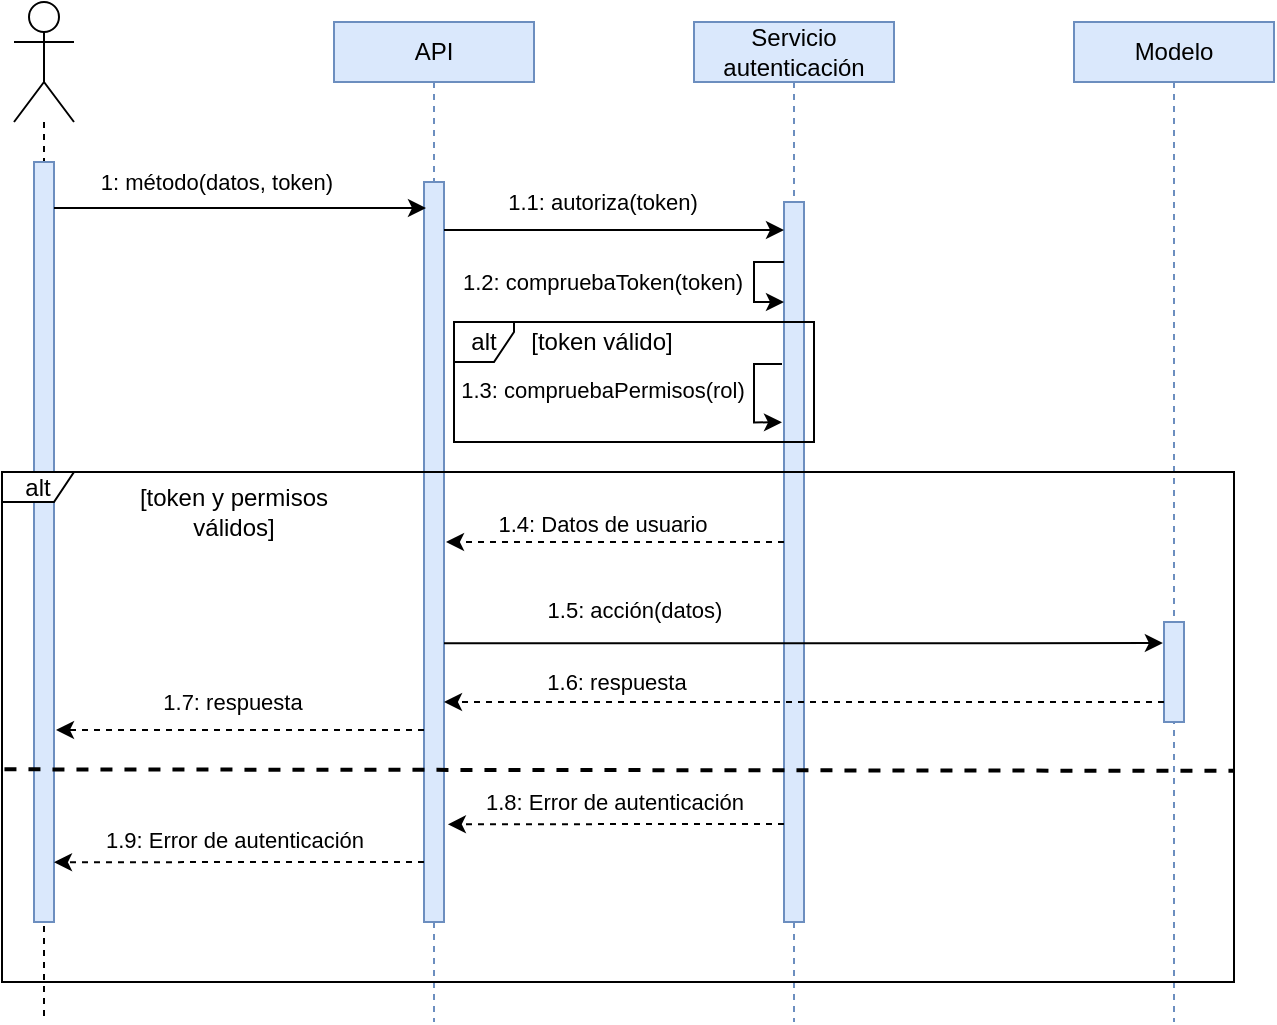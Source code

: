 <mxfile version="14.5.10" type="device"><diagram id="9-YNZvSUs1vkJCp9cxl3" name="Page-1"><mxGraphModel dx="1422" dy="809" grid="1" gridSize="10" guides="1" tooltips="1" connect="1" arrows="1" fold="1" page="1" pageScale="1" pageWidth="827" pageHeight="1169" math="0" shadow="0"><root><mxCell id="0"/><mxCell id="1" parent="0"/><mxCell id="ds_R7acV1yjQgHGQ___--1" value="" style="shape=umlLifeline;participant=umlActor;perimeter=lifelinePerimeter;whiteSpace=wrap;html=1;container=1;collapsible=0;recursiveResize=0;verticalAlign=top;spacingTop=36;outlineConnect=0;size=60;" vertex="1" parent="1"><mxGeometry x="120" y="110" width="30" height="510" as="geometry"/></mxCell><mxCell id="ds_R7acV1yjQgHGQ___--5" value="" style="html=1;points=[];perimeter=orthogonalPerimeter;fillColor=#dae8fc;strokeColor=#6c8ebf;" vertex="1" parent="ds_R7acV1yjQgHGQ___--1"><mxGeometry x="10" y="80" width="10" height="380" as="geometry"/></mxCell><mxCell id="ds_R7acV1yjQgHGQ___--2" value="API" style="shape=umlLifeline;perimeter=lifelinePerimeter;whiteSpace=wrap;html=1;container=1;collapsible=0;recursiveResize=0;outlineConnect=0;size=30;fillColor=#dae8fc;strokeColor=#6c8ebf;" vertex="1" parent="1"><mxGeometry x="280" y="120" width="100" height="500" as="geometry"/></mxCell><mxCell id="ds_R7acV1yjQgHGQ___--6" value="" style="html=1;points=[];perimeter=orthogonalPerimeter;fillColor=#dae8fc;strokeColor=#6c8ebf;" vertex="1" parent="ds_R7acV1yjQgHGQ___--2"><mxGeometry x="45" y="80" width="10" height="370" as="geometry"/></mxCell><mxCell id="ds_R7acV1yjQgHGQ___--3" value="Servicio autenticación" style="shape=umlLifeline;perimeter=lifelinePerimeter;whiteSpace=wrap;html=1;container=1;collapsible=0;recursiveResize=0;outlineConnect=0;size=30;fillColor=#dae8fc;strokeColor=#6c8ebf;" vertex="1" parent="1"><mxGeometry x="460" y="120" width="100" height="500" as="geometry"/></mxCell><mxCell id="ds_R7acV1yjQgHGQ___--9" value="" style="html=1;points=[];perimeter=orthogonalPerimeter;fillColor=#dae8fc;strokeColor=#6c8ebf;" vertex="1" parent="ds_R7acV1yjQgHGQ___--3"><mxGeometry x="45" y="90" width="10" height="360" as="geometry"/></mxCell><mxCell id="ds_R7acV1yjQgHGQ___--12" style="edgeStyle=orthogonalEdgeStyle;rounded=0;orthogonalLoop=1;jettySize=auto;html=1;" edge="1" parent="ds_R7acV1yjQgHGQ___--3"><mxGeometry relative="1" as="geometry"><mxPoint x="45" y="120" as="sourcePoint"/><mxPoint x="45" y="140" as="targetPoint"/><Array as="points"><mxPoint x="44" y="120"/><mxPoint x="30" y="120"/><mxPoint x="30" y="140"/></Array></mxGeometry></mxCell><mxCell id="ds_R7acV1yjQgHGQ___--13" value="1.2: compruebaToken(token)" style="edgeLabel;html=1;align=center;verticalAlign=middle;resizable=0;points=[];" vertex="1" connectable="0" parent="ds_R7acV1yjQgHGQ___--12"><mxGeometry x="-0.343" relative="1" as="geometry"><mxPoint x="-76" y="8" as="offset"/></mxGeometry></mxCell><mxCell id="ds_R7acV1yjQgHGQ___--19" style="edgeStyle=orthogonalEdgeStyle;rounded=0;orthogonalLoop=1;jettySize=auto;html=1;entryX=-0.1;entryY=0.306;entryDx=0;entryDy=0;entryPerimeter=0;" edge="1" parent="ds_R7acV1yjQgHGQ___--3" target="ds_R7acV1yjQgHGQ___--9"><mxGeometry relative="1" as="geometry"><mxPoint x="44" y="171" as="sourcePoint"/><mxPoint x="45" y="185" as="targetPoint"/><Array as="points"><mxPoint x="30" y="171"/><mxPoint x="30" y="200"/></Array></mxGeometry></mxCell><mxCell id="ds_R7acV1yjQgHGQ___--20" value="1.3: compruebaPermisos(rol)" style="edgeLabel;html=1;align=center;verticalAlign=middle;resizable=0;points=[];" vertex="1" connectable="0" parent="ds_R7acV1yjQgHGQ___--19"><mxGeometry x="-0.343" relative="1" as="geometry"><mxPoint x="-76" y="8" as="offset"/></mxGeometry></mxCell><mxCell id="ds_R7acV1yjQgHGQ___--4" value="&lt;div&gt;Modelo&lt;/div&gt;" style="shape=umlLifeline;perimeter=lifelinePerimeter;whiteSpace=wrap;html=1;container=1;collapsible=0;recursiveResize=0;outlineConnect=0;size=30;fillColor=#dae8fc;strokeColor=#6c8ebf;" vertex="1" parent="1"><mxGeometry x="650" y="120" width="100" height="500" as="geometry"/></mxCell><mxCell id="ds_R7acV1yjQgHGQ___--25" value="" style="html=1;points=[];perimeter=orthogonalPerimeter;fillColor=#dae8fc;strokeColor=#6c8ebf;" vertex="1" parent="ds_R7acV1yjQgHGQ___--4"><mxGeometry x="45" y="300" width="10" height="50" as="geometry"/></mxCell><mxCell id="ds_R7acV1yjQgHGQ___--7" style="edgeStyle=orthogonalEdgeStyle;rounded=0;orthogonalLoop=1;jettySize=auto;html=1;" edge="1" parent="1" source="ds_R7acV1yjQgHGQ___--5"><mxGeometry relative="1" as="geometry"><mxPoint x="326" y="213" as="targetPoint"/><Array as="points"><mxPoint x="326" y="213"/></Array></mxGeometry></mxCell><mxCell id="ds_R7acV1yjQgHGQ___--8" value="1: método(datos, token)" style="edgeLabel;html=1;align=center;verticalAlign=middle;resizable=0;points=[];" vertex="1" connectable="0" parent="ds_R7acV1yjQgHGQ___--7"><mxGeometry x="-0.43" y="-2" relative="1" as="geometry"><mxPoint x="28" y="-15" as="offset"/></mxGeometry></mxCell><mxCell id="ds_R7acV1yjQgHGQ___--10" style="edgeStyle=orthogonalEdgeStyle;rounded=0;orthogonalLoop=1;jettySize=auto;html=1;" edge="1" parent="1" source="ds_R7acV1yjQgHGQ___--6"><mxGeometry relative="1" as="geometry"><mxPoint x="505" y="224" as="targetPoint"/><Array as="points"><mxPoint x="505" y="224"/></Array></mxGeometry></mxCell><mxCell id="ds_R7acV1yjQgHGQ___--11" value="1.1: autoriza(token)" style="edgeLabel;html=1;align=center;verticalAlign=middle;resizable=0;points=[];" vertex="1" connectable="0" parent="ds_R7acV1yjQgHGQ___--10"><mxGeometry x="-0.181" y="1" relative="1" as="geometry"><mxPoint x="9" y="-13" as="offset"/></mxGeometry></mxCell><mxCell id="ds_R7acV1yjQgHGQ___--21" value="[token válido]" style="text;html=1;strokeColor=none;fillColor=none;align=center;verticalAlign=middle;whiteSpace=wrap;rounded=0;" vertex="1" parent="1"><mxGeometry x="374" y="270" width="80" height="20" as="geometry"/></mxCell><mxCell id="ds_R7acV1yjQgHGQ___--22" style="edgeStyle=orthogonalEdgeStyle;rounded=0;orthogonalLoop=1;jettySize=auto;html=1;dashed=1;" edge="1" parent="1" source="ds_R7acV1yjQgHGQ___--9"><mxGeometry relative="1" as="geometry"><mxPoint x="336" y="380" as="targetPoint"/><Array as="points"><mxPoint x="336" y="380"/></Array></mxGeometry></mxCell><mxCell id="ds_R7acV1yjQgHGQ___--23" value="1.4: Datos de usuario" style="edgeLabel;html=1;align=center;verticalAlign=middle;resizable=0;points=[];" vertex="1" connectable="0" parent="ds_R7acV1yjQgHGQ___--22"><mxGeometry x="0.147" y="-1" relative="1" as="geometry"><mxPoint x="6" y="-8" as="offset"/></mxGeometry></mxCell><mxCell id="ds_R7acV1yjQgHGQ___--26" style="edgeStyle=orthogonalEdgeStyle;rounded=0;orthogonalLoop=1;jettySize=auto;html=1;entryX=-0.057;entryY=0.211;entryDx=0;entryDy=0;entryPerimeter=0;" edge="1" parent="1" source="ds_R7acV1yjQgHGQ___--6" target="ds_R7acV1yjQgHGQ___--25"><mxGeometry relative="1" as="geometry"><Array as="points"><mxPoint x="450" y="431"/></Array></mxGeometry></mxCell><mxCell id="ds_R7acV1yjQgHGQ___--28" value="&lt;div&gt;1.5: acción(datos)&lt;/div&gt;" style="edgeLabel;html=1;align=center;verticalAlign=middle;resizable=0;points=[];" vertex="1" connectable="0" parent="ds_R7acV1yjQgHGQ___--26"><mxGeometry x="-0.434" relative="1" as="geometry"><mxPoint x="-7" y="-17" as="offset"/></mxGeometry></mxCell><mxCell id="ds_R7acV1yjQgHGQ___--29" style="edgeStyle=orthogonalEdgeStyle;rounded=0;orthogonalLoop=1;jettySize=auto;html=1;dashed=1;" edge="1" parent="1" source="ds_R7acV1yjQgHGQ___--25"><mxGeometry relative="1" as="geometry"><mxPoint x="335" y="460" as="targetPoint"/><Array as="points"><mxPoint x="335" y="460"/></Array></mxGeometry></mxCell><mxCell id="ds_R7acV1yjQgHGQ___--30" value="1.6: respuesta" style="edgeLabel;html=1;align=center;verticalAlign=middle;resizable=0;points=[];" vertex="1" connectable="0" parent="ds_R7acV1yjQgHGQ___--29"><mxGeometry x="0.342" y="-1" relative="1" as="geometry"><mxPoint x="-33" y="-9" as="offset"/></mxGeometry></mxCell><mxCell id="ds_R7acV1yjQgHGQ___--31" style="edgeStyle=orthogonalEdgeStyle;rounded=0;orthogonalLoop=1;jettySize=auto;html=1;dashed=1;" edge="1" parent="1" source="ds_R7acV1yjQgHGQ___--6"><mxGeometry relative="1" as="geometry"><mxPoint x="141" y="474" as="targetPoint"/><Array as="points"><mxPoint x="260" y="474"/><mxPoint x="260" y="474"/></Array></mxGeometry></mxCell><mxCell id="ds_R7acV1yjQgHGQ___--32" value="1.7: respuesta" style="edgeLabel;html=1;align=center;verticalAlign=middle;resizable=0;points=[];" vertex="1" connectable="0" parent="ds_R7acV1yjQgHGQ___--31"><mxGeometry x="0.074" relative="1" as="geometry"><mxPoint x="3" y="-14" as="offset"/></mxGeometry></mxCell><mxCell id="ds_R7acV1yjQgHGQ___--18" value="alt" style="shape=umlFrame;whiteSpace=wrap;html=1;width=30;height=20;" vertex="1" parent="1"><mxGeometry x="340" y="270" width="180" height="60" as="geometry"/></mxCell><mxCell id="ds_R7acV1yjQgHGQ___--35" style="edgeStyle=orthogonalEdgeStyle;rounded=0;orthogonalLoop=1;jettySize=auto;html=1;entryX=1.193;entryY=0.868;entryDx=0;entryDy=0;entryPerimeter=0;dashed=1;" edge="1" parent="1" source="ds_R7acV1yjQgHGQ___--9" target="ds_R7acV1yjQgHGQ___--6"><mxGeometry relative="1" as="geometry"><Array as="points"><mxPoint x="460" y="521"/><mxPoint x="460" y="521"/></Array></mxGeometry></mxCell><mxCell id="ds_R7acV1yjQgHGQ___--37" value="&lt;div&gt;1.8: Error de autenticación&lt;/div&gt;" style="edgeLabel;html=1;align=center;verticalAlign=middle;resizable=0;points=[];" vertex="1" connectable="0" parent="ds_R7acV1yjQgHGQ___--35"><mxGeometry x="0.229" y="2" relative="1" as="geometry"><mxPoint x="18" y="-13" as="offset"/></mxGeometry></mxCell><mxCell id="ds_R7acV1yjQgHGQ___--38" style="edgeStyle=orthogonalEdgeStyle;rounded=0;orthogonalLoop=1;jettySize=auto;html=1;entryX=1.193;entryY=0.868;entryDx=0;entryDy=0;entryPerimeter=0;dashed=1;" edge="1" parent="1" source="ds_R7acV1yjQgHGQ___--6"><mxGeometry relative="1" as="geometry"><mxPoint x="308.07" y="540.004" as="sourcePoint"/><mxPoint x="140.0" y="540.13" as="targetPoint"/><Array as="points"><mxPoint x="260" y="540"/><mxPoint x="260" y="540"/></Array></mxGeometry></mxCell><mxCell id="ds_R7acV1yjQgHGQ___--39" value="&lt;div&gt;1.9: Error de autenticación&lt;/div&gt;" style="edgeLabel;html=1;align=center;verticalAlign=middle;resizable=0;points=[];" vertex="1" connectable="0" parent="ds_R7acV1yjQgHGQ___--38"><mxGeometry x="0.229" y="2" relative="1" as="geometry"><mxPoint x="18" y="-13" as="offset"/></mxGeometry></mxCell><mxCell id="ds_R7acV1yjQgHGQ___--41" value="[token y permisos válidos]" style="text;html=1;strokeColor=none;fillColor=none;align=center;verticalAlign=middle;whiteSpace=wrap;rounded=0;" vertex="1" parent="1"><mxGeometry x="160" y="355" width="140" height="20" as="geometry"/></mxCell><mxCell id="ds_R7acV1yjQgHGQ___--42" value="" style="endArrow=none;dashed=1;html=1;entryX=1;entryY=0.586;entryDx=0;entryDy=0;entryPerimeter=0;exitX=0.002;exitY=0.583;exitDx=0;exitDy=0;exitPerimeter=0;strokeWidth=2;" edge="1" parent="1" source="ds_R7acV1yjQgHGQ___--40" target="ds_R7acV1yjQgHGQ___--40"><mxGeometry width="50" height="50" relative="1" as="geometry"><mxPoint x="120" y="494" as="sourcePoint"/><mxPoint x="180" y="500" as="targetPoint"/></mxGeometry></mxCell><mxCell id="ds_R7acV1yjQgHGQ___--40" value="alt" style="shape=umlFrame;whiteSpace=wrap;html=1;width=36;height=15;" vertex="1" parent="1"><mxGeometry x="114" y="345" width="616" height="255" as="geometry"/></mxCell></root></mxGraphModel></diagram></mxfile>